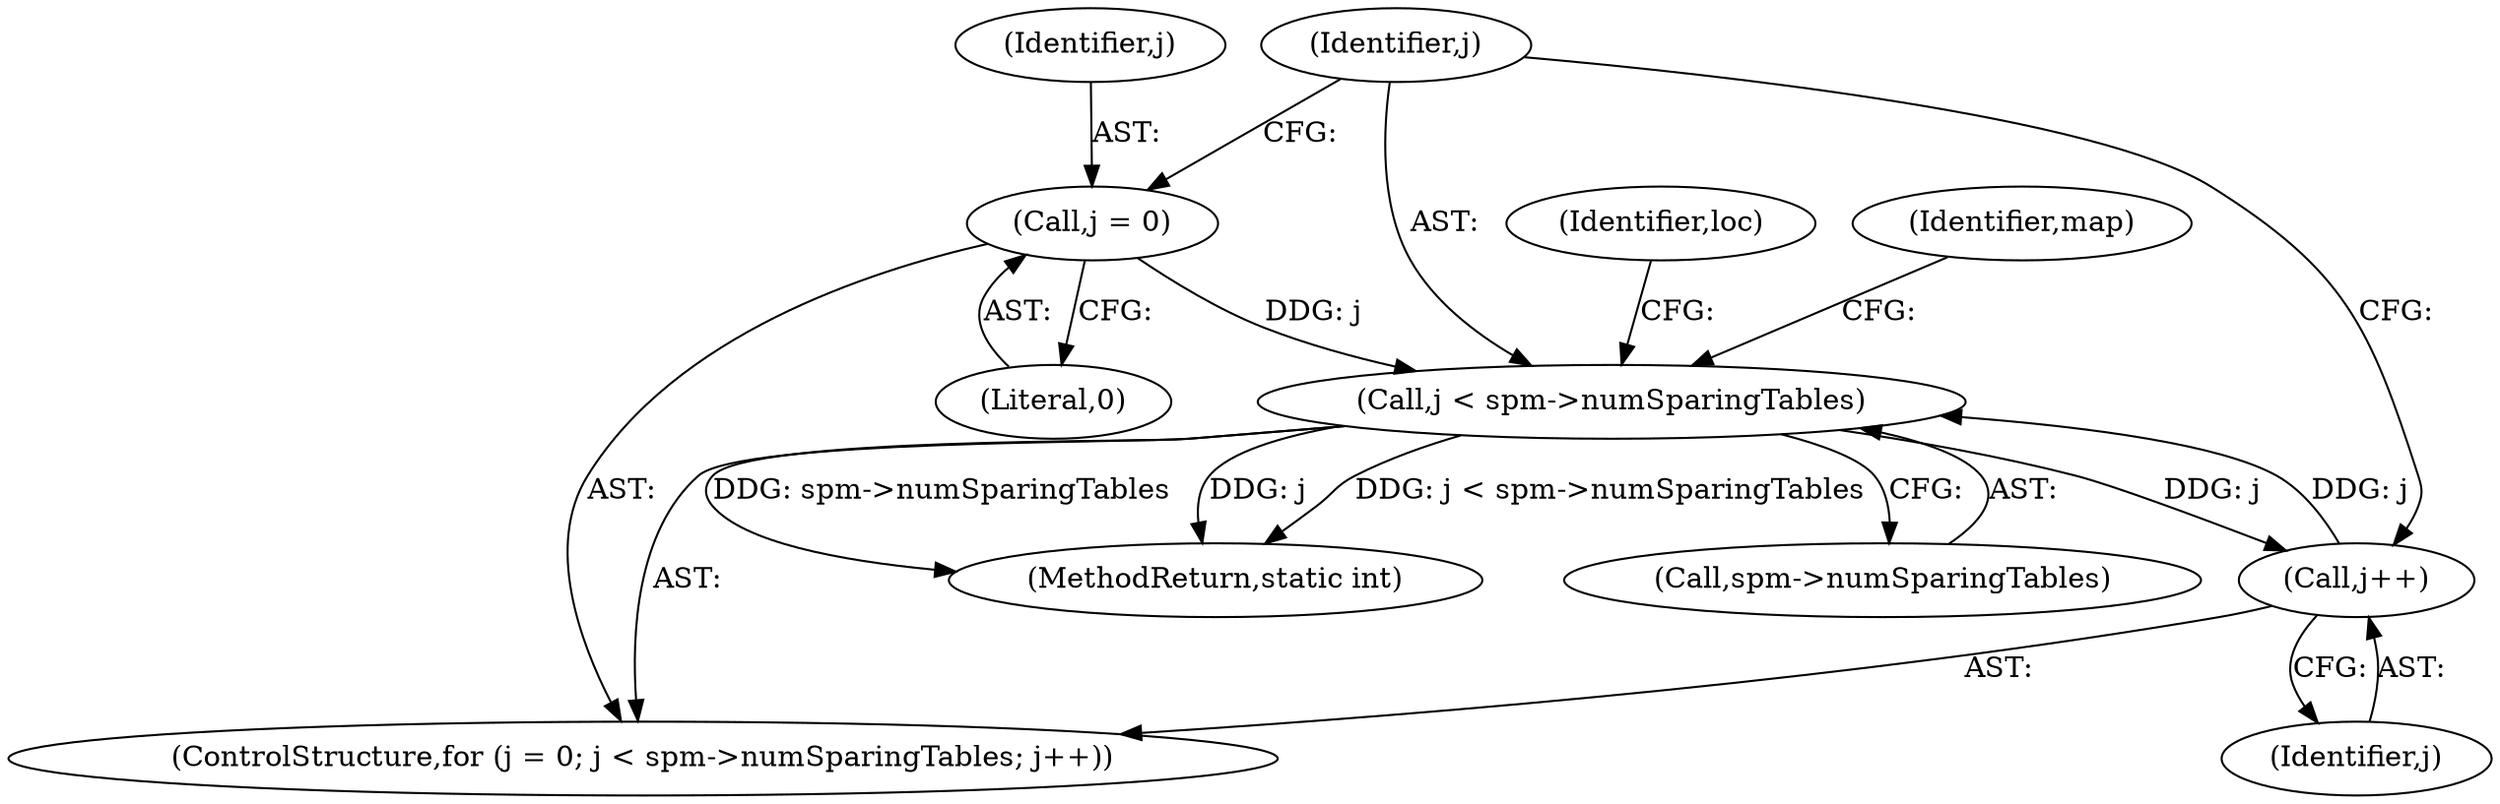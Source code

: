 digraph "0_linux_1df2ae31c724e57be9d7ac00d78db8a5dabdd050@pointer" {
"1000380" [label="(Call,j < spm->numSparingTables)"];
"1000377" [label="(Call,j = 0)"];
"1000385" [label="(Call,j++)"];
"1000380" [label="(Call,j < spm->numSparingTables)"];
"1000378" [label="(Identifier,j)"];
"1000381" [label="(Identifier,j)"];
"1000390" [label="(Identifier,loc)"];
"1000376" [label="(ControlStructure,for (j = 0; j < spm->numSparingTables; j++))"];
"1000380" [label="(Call,j < spm->numSparingTables)"];
"1000691" [label="(MethodReturn,static int)"];
"1000385" [label="(Call,j++)"];
"1000379" [label="(Literal,0)"];
"1000377" [label="(Call,j = 0)"];
"1000458" [label="(Identifier,map)"];
"1000386" [label="(Identifier,j)"];
"1000382" [label="(Call,spm->numSparingTables)"];
"1000380" -> "1000376"  [label="AST: "];
"1000380" -> "1000382"  [label="CFG: "];
"1000381" -> "1000380"  [label="AST: "];
"1000382" -> "1000380"  [label="AST: "];
"1000390" -> "1000380"  [label="CFG: "];
"1000458" -> "1000380"  [label="CFG: "];
"1000380" -> "1000691"  [label="DDG: j < spm->numSparingTables"];
"1000380" -> "1000691"  [label="DDG: spm->numSparingTables"];
"1000380" -> "1000691"  [label="DDG: j"];
"1000377" -> "1000380"  [label="DDG: j"];
"1000385" -> "1000380"  [label="DDG: j"];
"1000380" -> "1000385"  [label="DDG: j"];
"1000377" -> "1000376"  [label="AST: "];
"1000377" -> "1000379"  [label="CFG: "];
"1000378" -> "1000377"  [label="AST: "];
"1000379" -> "1000377"  [label="AST: "];
"1000381" -> "1000377"  [label="CFG: "];
"1000385" -> "1000376"  [label="AST: "];
"1000385" -> "1000386"  [label="CFG: "];
"1000386" -> "1000385"  [label="AST: "];
"1000381" -> "1000385"  [label="CFG: "];
}
